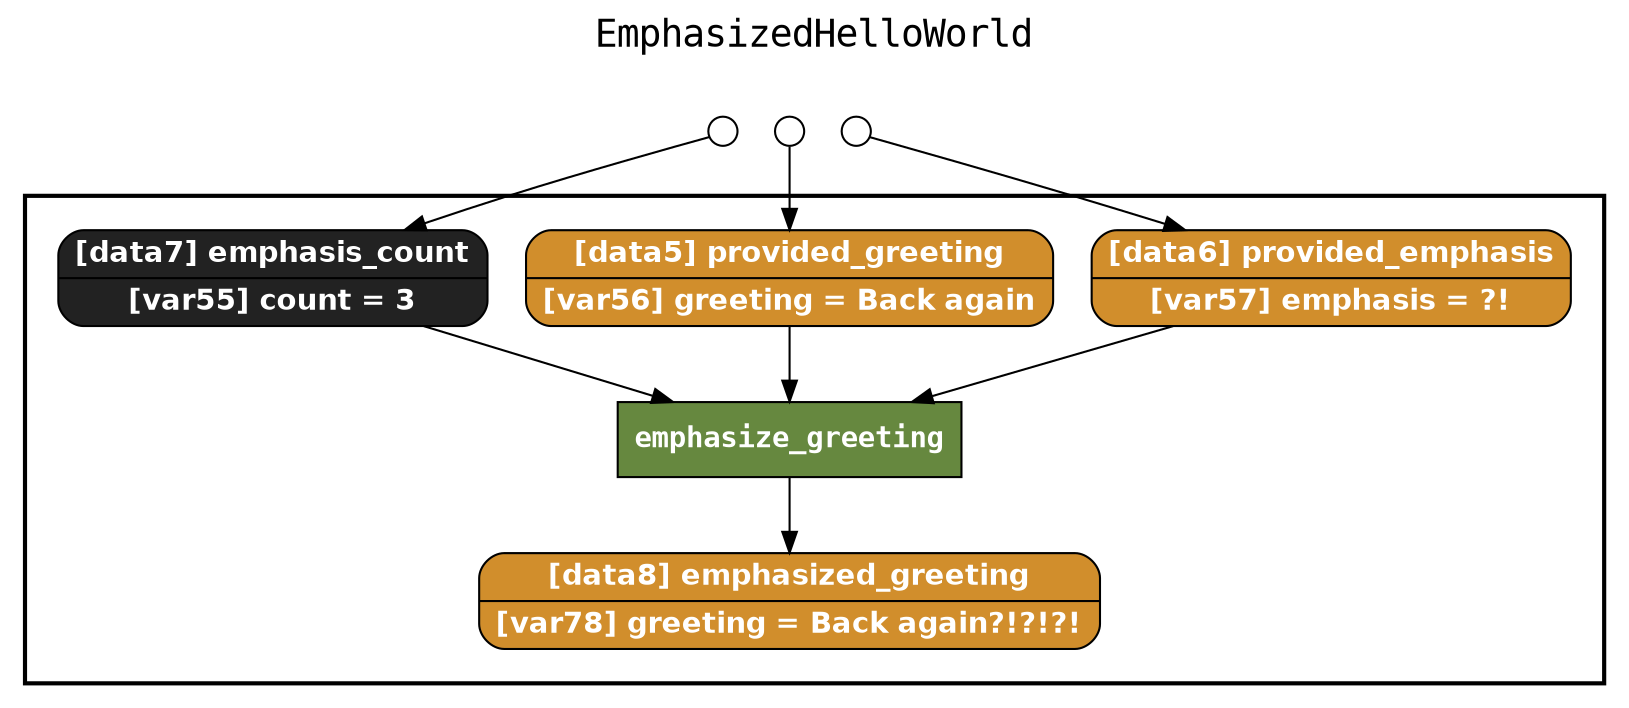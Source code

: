 
digraph yw_data_view {
rankdir=TB
fontname=Courier; fontsize=18; labelloc=t
label="EmphasizedHelloWorld"
subgraph cluster_workflow { label=""; color=black; penwidth=2
subgraph cluster_workflow_inner { label=""; color=white
node[shape=box style=filled fillcolor="#66883F" peripheries=1 fontname="Courier-Bold" fontcolor=white]
emphasize_greeting
node[shape=box style="filled" fillcolor="#CCFFCC" peripheries=1 fontname=Courier]
node[shape=box style="rounded,filled" fillcolor="#D18E2C" peripheries=1 fontname="Helvetica-Bold"]
emphasized_greeting [shape=record rankdir=LR label="{<f0> [data8] emphasized_greeting |<f1> [var78] greeting = Back again?!?!?!}"]
provided_emphasis [shape=record rankdir=LR label="{<f0> [data6] provided_emphasis |<f1> [var57] emphasis = ?!}"]
provided_greeting [shape=record rankdir=LR label="{<f0> [data5] provided_greeting |<f1> [var56] greeting = Back again}"]
node[shape=box style="rounded,filled" fillcolor="#222222" peripheries=1 fontname="Helvetica-Bold"]
emphasis_count [shape=record rankdir=LR label="{<f0> [data7] emphasis_count |<f1> [var55] count = 3}"]
}}
subgraph cluster_inflows { label=""; color=white; penwidth=2
subgraph cluster_inflows_inner { label=""; color=white
node[shape=circle fillcolor="#FFFFFF" peripheries=1 width=0.2]
provided_greeting_inflow [label=""]
provided_emphasis_inflow [label=""]
emphasis_count_inflow [label=""]
}}
subgraph cluster_outflows { label=""; color=white; penwidth=2
subgraph cluster_outflows_inner { label=""; color=white
node[shape=circle fillcolor="#FFFFFF" peripheries=1 width=0.2]
}}
emphasis_count -> emphasize_greeting
provided_emphasis -> emphasize_greeting
provided_greeting -> emphasize_greeting
emphasize_greeting -> emphasized_greeting
provided_greeting_inflow -> provided_greeting
provided_emphasis_inflow -> provided_emphasis
emphasis_count_inflow -> emphasis_count
}

